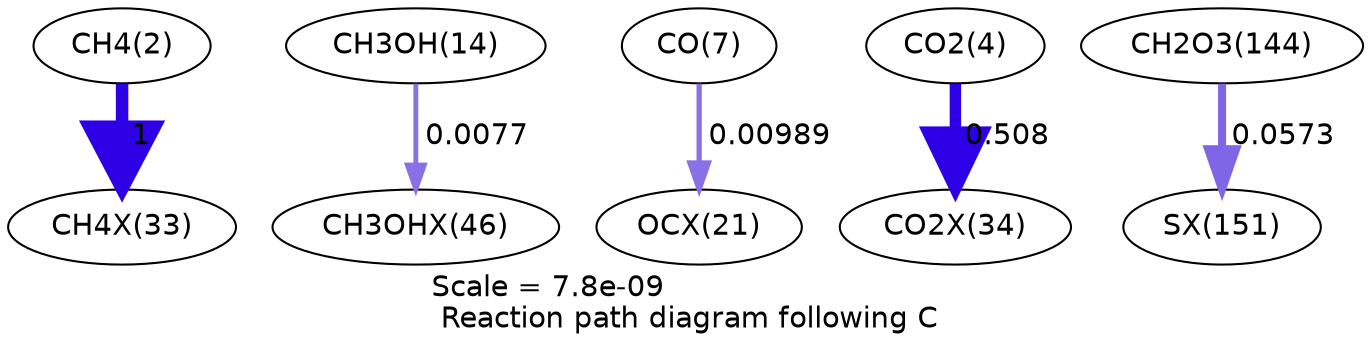 digraph reaction_paths {
center=1;
s4 -> s34[fontname="Helvetica", penwidth=6, arrowsize=3, color="0.7, 1.5, 0.9"
, label=" 1"];
s16 -> s42[fontname="Helvetica", penwidth=2.33, arrowsize=1.16, color="0.7, 0.508, 0.9"
, label=" 0.0077"];
s9 -> s27[fontname="Helvetica", penwidth=2.52, arrowsize=1.26, color="0.7, 0.51, 0.9"
, label=" 0.00989"];
s6 -> s35[fontname="Helvetica", penwidth=5.49, arrowsize=2.74, color="0.7, 1.01, 0.9"
, label=" 0.508"];
s22 -> s49[fontname="Helvetica", penwidth=3.84, arrowsize=1.92, color="0.7, 0.557, 0.9"
, label=" 0.0573"];
s4 [ fontname="Helvetica", label="CH4(2)"];
s6 [ fontname="Helvetica", label="CO2(4)"];
s9 [ fontname="Helvetica", label="CO(7)"];
s16 [ fontname="Helvetica", label="CH3OH(14)"];
s22 [ fontname="Helvetica", label="CH2O3(144)"];
s27 [ fontname="Helvetica", label="OCX(21)"];
s34 [ fontname="Helvetica", label="CH4X(33)"];
s35 [ fontname="Helvetica", label="CO2X(34)"];
s42 [ fontname="Helvetica", label="CH3OHX(46)"];
s49 [ fontname="Helvetica", label="SX(151)"];
 label = "Scale = 7.8e-09\l Reaction path diagram following C";
 fontname = "Helvetica";
}

